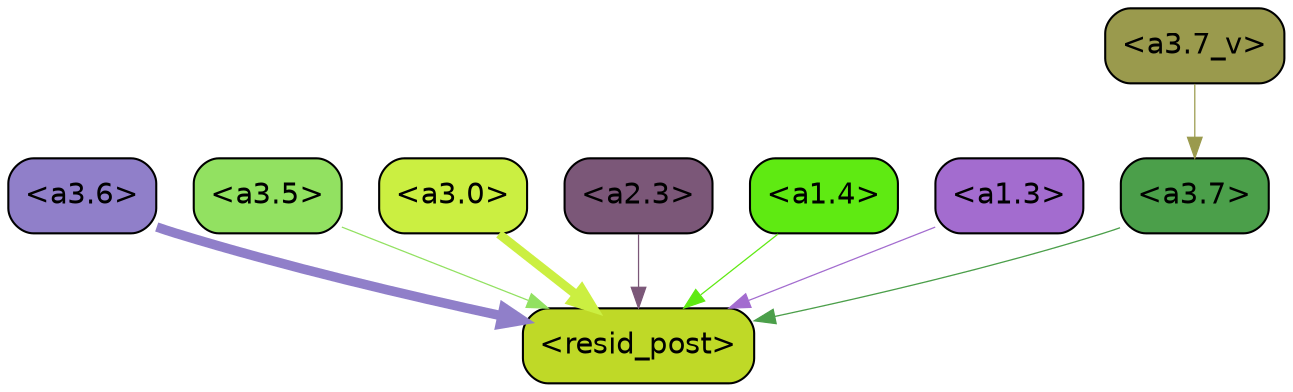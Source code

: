 strict digraph "" {
	graph [bgcolor=transparent,
		layout=dot,
		overlap=false,
		splines=true
	];
	"<a3.7>"	[color=black,
		fillcolor="#4b9f4a",
		fontname=Helvetica,
		shape=box,
		style="filled, rounded"];
	"<resid_post>"	[color=black,
		fillcolor="#bfd927",
		fontname=Helvetica,
		shape=box,
		style="filled, rounded"];
	"<a3.7>" -> "<resid_post>"	[color="#4b9f4a",
		penwidth=0.6239100098609924];
	"<a3.6>"	[color=black,
		fillcolor="#907fc9",
		fontname=Helvetica,
		shape=box,
		style="filled, rounded"];
	"<a3.6>" -> "<resid_post>"	[color="#907fc9",
		penwidth=4.569062113761902];
	"<a3.5>"	[color=black,
		fillcolor="#92e161",
		fontname=Helvetica,
		shape=box,
		style="filled, rounded"];
	"<a3.5>" -> "<resid_post>"	[color="#92e161",
		penwidth=0.6];
	"<a3.0>"	[color=black,
		fillcolor="#cbef41",
		fontname=Helvetica,
		shape=box,
		style="filled, rounded"];
	"<a3.0>" -> "<resid_post>"	[color="#cbef41",
		penwidth=4.283544182777405];
	"<a2.3>"	[color=black,
		fillcolor="#7b5778",
		fontname=Helvetica,
		shape=box,
		style="filled, rounded"];
	"<a2.3>" -> "<resid_post>"	[color="#7b5778",
		penwidth=0.6];
	"<a1.4>"	[color=black,
		fillcolor="#5fea12",
		fontname=Helvetica,
		shape=box,
		style="filled, rounded"];
	"<a1.4>" -> "<resid_post>"	[color="#5fea12",
		penwidth=0.6];
	"<a1.3>"	[color=black,
		fillcolor="#a36ccf",
		fontname=Helvetica,
		shape=box,
		style="filled, rounded"];
	"<a1.3>" -> "<resid_post>"	[color="#a36ccf",
		penwidth=0.6];
	"<a3.7_v>"	[color=black,
		fillcolor="#9a9a4d",
		fontname=Helvetica,
		shape=box,
		style="filled, rounded"];
	"<a3.7_v>" -> "<a3.7>"	[color="#9a9a4d",
		penwidth=0.6];
}
